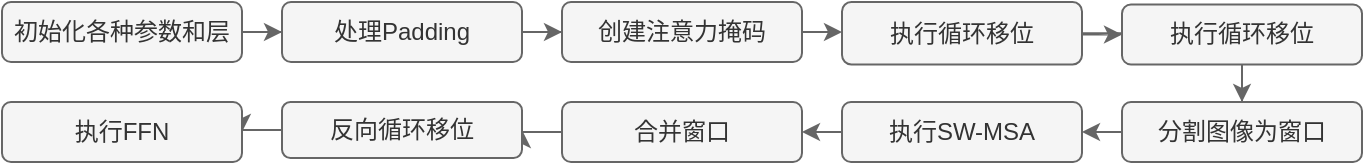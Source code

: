 <mxfile version="21.7.5" type="github">
  <diagram name="第 1 页" id="F_mZ_2RAnVxRDBYEzzBo">
    <mxGraphModel dx="1221" dy="751" grid="1" gridSize="10" guides="1" tooltips="1" connect="1" arrows="1" fold="1" page="1" pageScale="1" pageWidth="827" pageHeight="1169" math="0" shadow="0">
      <root>
        <mxCell id="0" />
        <mxCell id="1" parent="0" />
        <mxCell id="mU83OYMrVBiJ9E8IIsyH-22" value="" style="edgeStyle=orthogonalEdgeStyle;rounded=0;orthogonalLoop=1;jettySize=auto;html=1;fillColor=#f5f5f5;strokeColor=#666666;" edge="1" parent="1" source="mU83OYMrVBiJ9E8IIsyH-1" target="mU83OYMrVBiJ9E8IIsyH-2">
          <mxGeometry relative="1" as="geometry" />
        </mxCell>
        <mxCell id="mU83OYMrVBiJ9E8IIsyH-1" value="初始化各种参数和层" style="rounded=1;whiteSpace=wrap;html=1;fillColor=#f5f5f5;fontColor=#333333;strokeColor=#666666;" vertex="1" parent="1">
          <mxGeometry x="74" y="190" width="120" height="30" as="geometry" />
        </mxCell>
        <mxCell id="mU83OYMrVBiJ9E8IIsyH-23" value="" style="edgeStyle=orthogonalEdgeStyle;rounded=0;orthogonalLoop=1;jettySize=auto;html=1;fillColor=#f5f5f5;strokeColor=#666666;" edge="1" parent="1" source="mU83OYMrVBiJ9E8IIsyH-2" target="mU83OYMrVBiJ9E8IIsyH-4">
          <mxGeometry relative="1" as="geometry" />
        </mxCell>
        <mxCell id="mU83OYMrVBiJ9E8IIsyH-2" value="处理Padding" style="whiteSpace=wrap;html=1;rounded=1;fillColor=#f5f5f5;fontColor=#333333;strokeColor=#666666;" vertex="1" parent="1">
          <mxGeometry x="214" y="190" width="120" height="30" as="geometry" />
        </mxCell>
        <mxCell id="mU83OYMrVBiJ9E8IIsyH-24" value="" style="edgeStyle=orthogonalEdgeStyle;rounded=0;orthogonalLoop=1;jettySize=auto;html=1;fillColor=#f5f5f5;strokeColor=#666666;" edge="1" parent="1" source="mU83OYMrVBiJ9E8IIsyH-4" target="mU83OYMrVBiJ9E8IIsyH-6">
          <mxGeometry relative="1" as="geometry" />
        </mxCell>
        <mxCell id="mU83OYMrVBiJ9E8IIsyH-4" value="创建注意力掩码" style="whiteSpace=wrap;html=1;rounded=1;fillColor=#f5f5f5;fontColor=#333333;strokeColor=#666666;" vertex="1" parent="1">
          <mxGeometry x="354" y="190" width="120" height="30" as="geometry" />
        </mxCell>
        <mxCell id="mU83OYMrVBiJ9E8IIsyH-25" value="" style="edgeStyle=orthogonalEdgeStyle;rounded=0;orthogonalLoop=1;jettySize=auto;html=1;fillColor=#f5f5f5;strokeColor=#666666;" edge="1" parent="1" source="mU83OYMrVBiJ9E8IIsyH-6" target="mU83OYMrVBiJ9E8IIsyH-8">
          <mxGeometry relative="1" as="geometry" />
        </mxCell>
        <mxCell id="mU83OYMrVBiJ9E8IIsyH-6" value="执行循环移位" style="whiteSpace=wrap;html=1;rounded=1;fillColor=#f5f5f5;fontColor=#333333;strokeColor=#666666;" vertex="1" parent="1">
          <mxGeometry x="494" y="190" width="120" height="31.25" as="geometry" />
        </mxCell>
        <mxCell id="mU83OYMrVBiJ9E8IIsyH-26" style="edgeStyle=orthogonalEdgeStyle;rounded=0;orthogonalLoop=1;jettySize=auto;html=1;exitX=0.5;exitY=1;exitDx=0;exitDy=0;fillColor=#f5f5f5;strokeColor=#666666;" edge="1" parent="1" source="mU83OYMrVBiJ9E8IIsyH-8" target="mU83OYMrVBiJ9E8IIsyH-10">
          <mxGeometry relative="1" as="geometry" />
        </mxCell>
        <mxCell id="mU83OYMrVBiJ9E8IIsyH-8" value="执行循环移位" style="whiteSpace=wrap;html=1;rounded=1;fillColor=#f5f5f5;fontColor=#333333;strokeColor=#666666;" vertex="1" parent="1">
          <mxGeometry x="634" y="191.25" width="120" height="30" as="geometry" />
        </mxCell>
        <mxCell id="mU83OYMrVBiJ9E8IIsyH-27" style="edgeStyle=orthogonalEdgeStyle;rounded=0;orthogonalLoop=1;jettySize=auto;html=1;exitX=0;exitY=0.5;exitDx=0;exitDy=0;entryX=1;entryY=0.5;entryDx=0;entryDy=0;fillColor=#f5f5f5;strokeColor=#666666;" edge="1" parent="1" source="mU83OYMrVBiJ9E8IIsyH-10" target="mU83OYMrVBiJ9E8IIsyH-12">
          <mxGeometry relative="1" as="geometry" />
        </mxCell>
        <mxCell id="mU83OYMrVBiJ9E8IIsyH-10" value="分割图像为窗口" style="whiteSpace=wrap;html=1;rounded=1;fillColor=#f5f5f5;fontColor=#333333;strokeColor=#666666;" vertex="1" parent="1">
          <mxGeometry x="634" y="240" width="120" height="30" as="geometry" />
        </mxCell>
        <mxCell id="mU83OYMrVBiJ9E8IIsyH-28" style="edgeStyle=orthogonalEdgeStyle;rounded=0;orthogonalLoop=1;jettySize=auto;html=1;exitX=0;exitY=0.5;exitDx=0;exitDy=0;entryX=1;entryY=0.5;entryDx=0;entryDy=0;fillColor=#f5f5f5;strokeColor=#666666;" edge="1" parent="1" source="mU83OYMrVBiJ9E8IIsyH-12" target="mU83OYMrVBiJ9E8IIsyH-14">
          <mxGeometry relative="1" as="geometry" />
        </mxCell>
        <mxCell id="mU83OYMrVBiJ9E8IIsyH-12" value="执行SW-MSA" style="whiteSpace=wrap;html=1;rounded=1;fillColor=#f5f5f5;fontColor=#333333;strokeColor=#666666;" vertex="1" parent="1">
          <mxGeometry x="494" y="240" width="120" height="30" as="geometry" />
        </mxCell>
        <mxCell id="mU83OYMrVBiJ9E8IIsyH-30" style="edgeStyle=orthogonalEdgeStyle;rounded=0;orthogonalLoop=1;jettySize=auto;html=1;exitX=0;exitY=0.5;exitDx=0;exitDy=0;entryX=1;entryY=0.5;entryDx=0;entryDy=0;fillColor=#f5f5f5;strokeColor=#666666;" edge="1" parent="1" source="mU83OYMrVBiJ9E8IIsyH-14" target="mU83OYMrVBiJ9E8IIsyH-17">
          <mxGeometry relative="1" as="geometry">
            <mxPoint x="344" y="285.0" as="targetPoint" />
          </mxGeometry>
        </mxCell>
        <mxCell id="mU83OYMrVBiJ9E8IIsyH-14" value="合并窗口" style="whiteSpace=wrap;html=1;rounded=1;fillColor=#f5f5f5;fontColor=#333333;strokeColor=#666666;" vertex="1" parent="1">
          <mxGeometry x="354" y="240" width="120" height="30" as="geometry" />
        </mxCell>
        <mxCell id="mU83OYMrVBiJ9E8IIsyH-31" style="edgeStyle=orthogonalEdgeStyle;rounded=0;orthogonalLoop=1;jettySize=auto;html=1;exitX=0;exitY=0.5;exitDx=0;exitDy=0;entryX=1;entryY=0.5;entryDx=0;entryDy=0;fillColor=#f5f5f5;strokeColor=#666666;" edge="1" parent="1" source="mU83OYMrVBiJ9E8IIsyH-17" target="mU83OYMrVBiJ9E8IIsyH-19">
          <mxGeometry relative="1" as="geometry" />
        </mxCell>
        <mxCell id="mU83OYMrVBiJ9E8IIsyH-17" value="反向循环移位" style="whiteSpace=wrap;html=1;rounded=1;fillColor=#f5f5f5;fontColor=#333333;strokeColor=#666666;" vertex="1" parent="1">
          <mxGeometry x="214" y="240" width="120" height="28" as="geometry" />
        </mxCell>
        <mxCell id="mU83OYMrVBiJ9E8IIsyH-19" value="执行FFN" style="whiteSpace=wrap;html=1;rounded=1;fillColor=#f5f5f5;fontColor=#333333;strokeColor=#666666;" vertex="1" parent="1">
          <mxGeometry x="74" y="240" width="120" height="30" as="geometry" />
        </mxCell>
      </root>
    </mxGraphModel>
  </diagram>
</mxfile>
